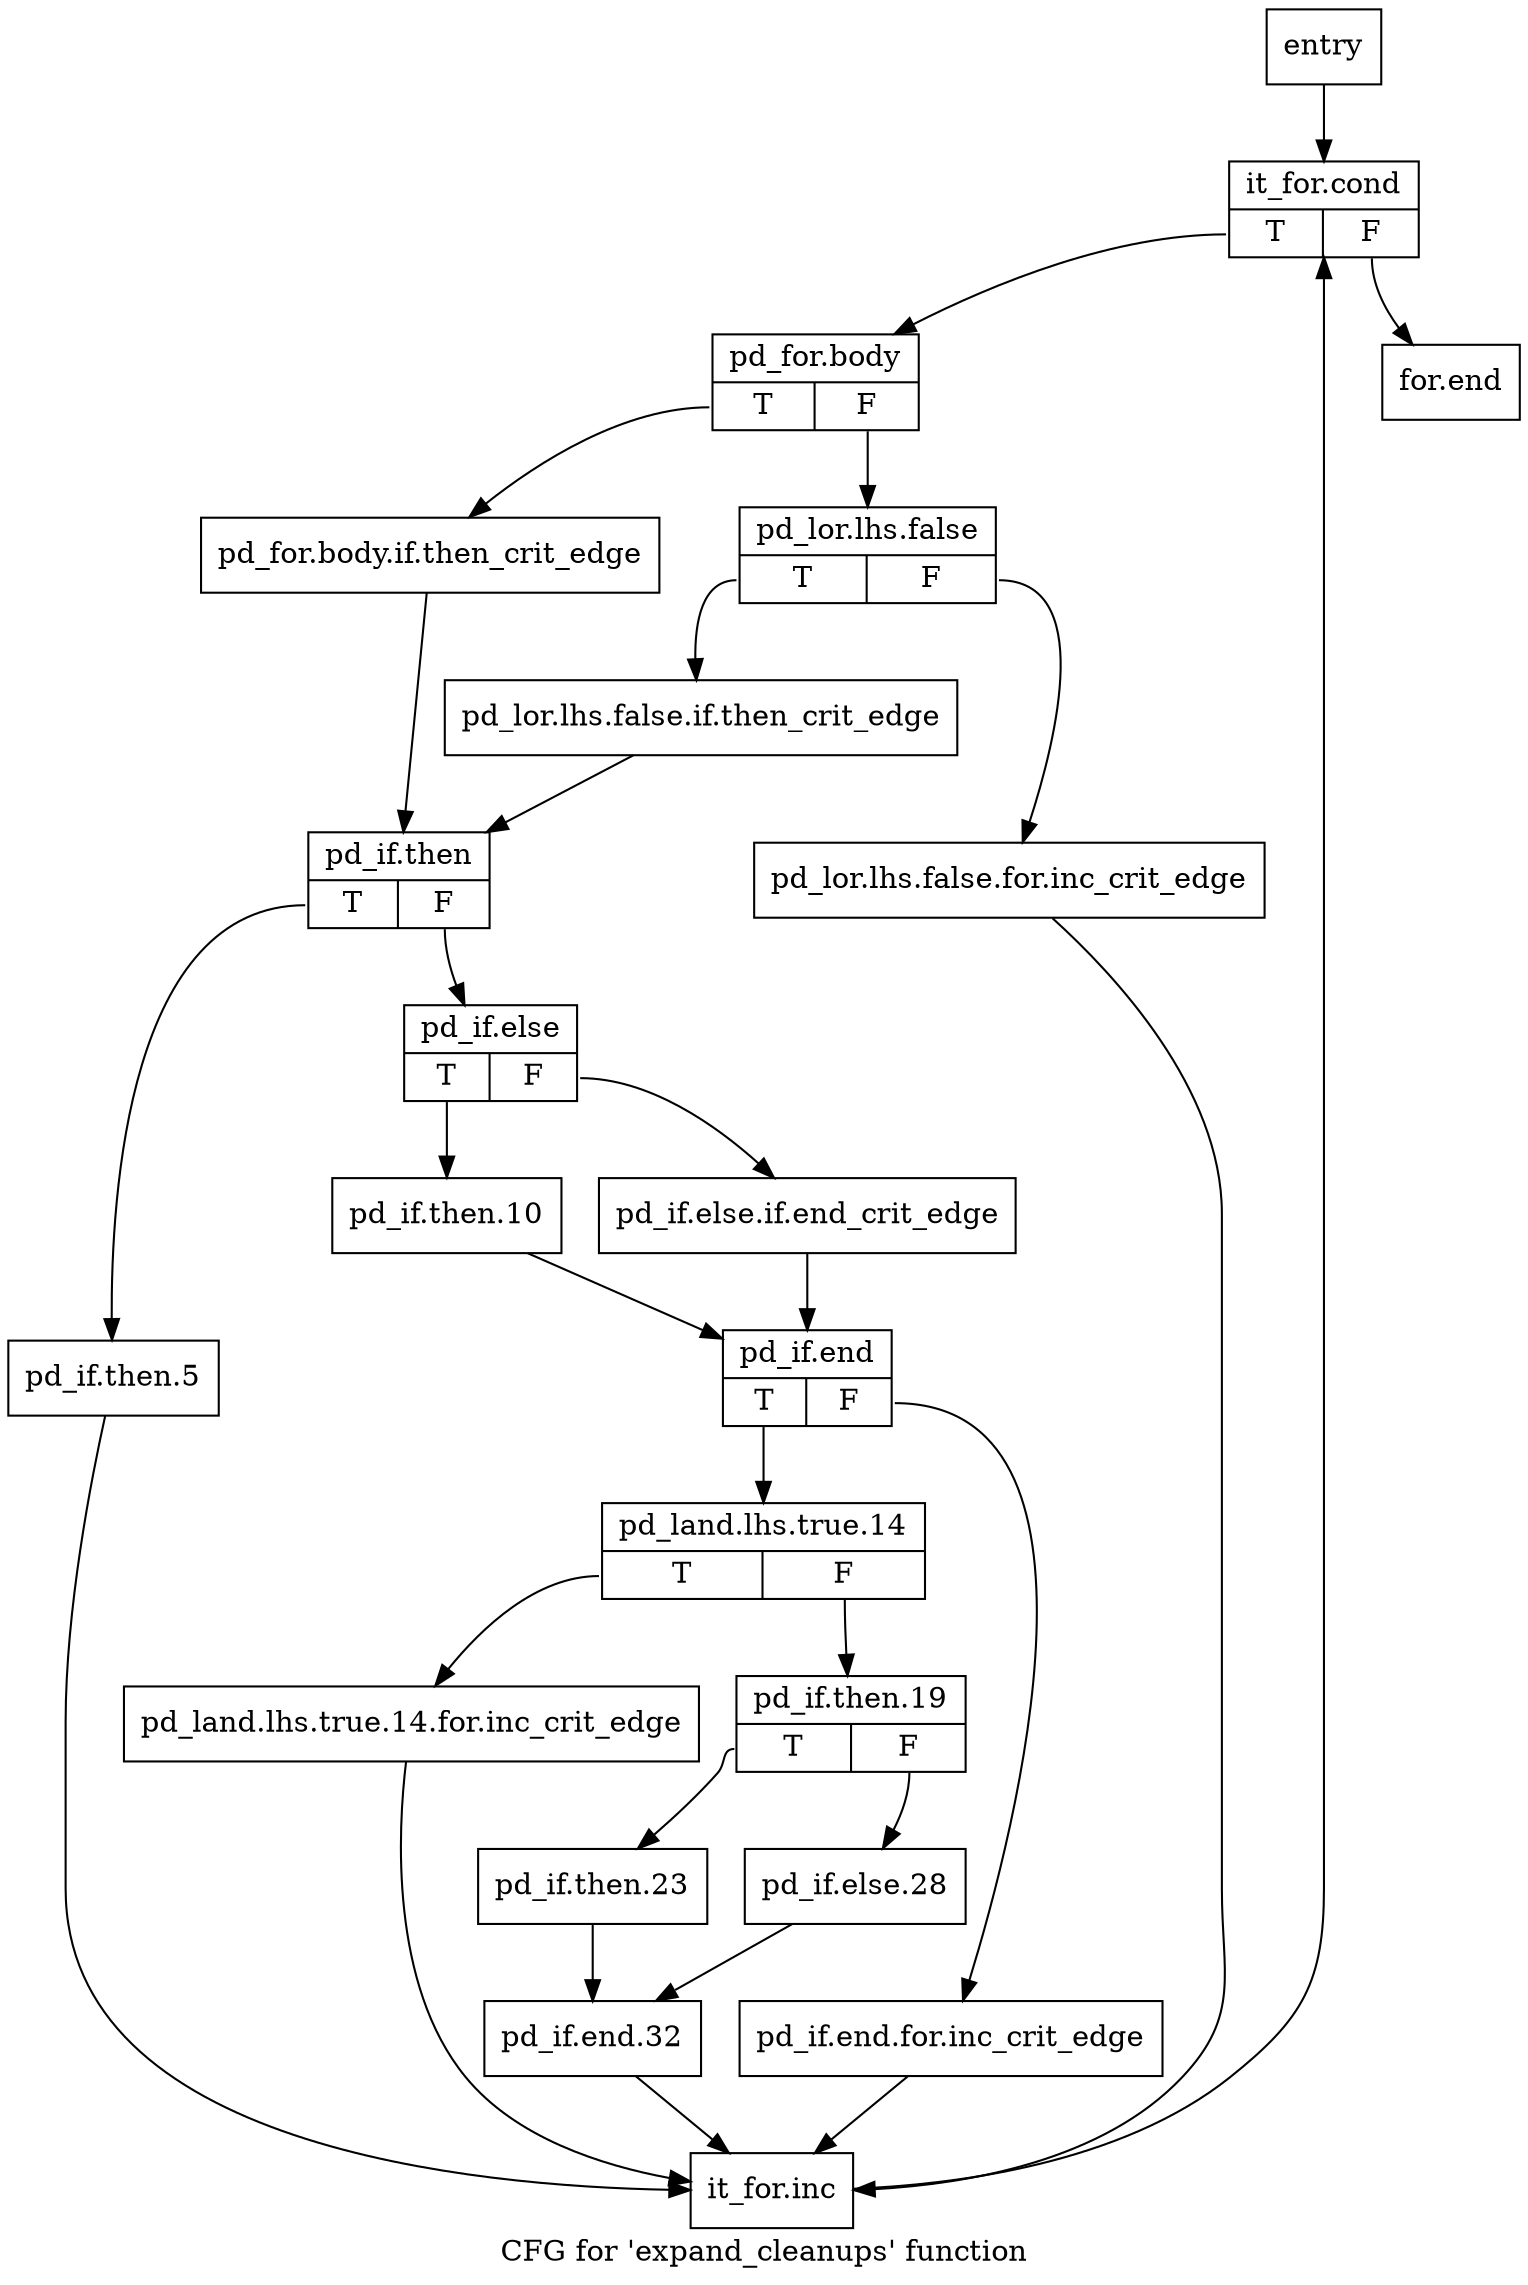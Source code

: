 digraph "CFG for 'expand_cleanups' function" {
	label="CFG for 'expand_cleanups' function";

	Node0x93a98a0 [shape=record,label="{entry}"];
	Node0x93a98a0 -> Node0x93a98f0;
	Node0x93a98f0 [shape=record,label="{it_for.cond|{<s0>T|<s1>F}}"];
	Node0x93a98f0:s0 -> Node0x93a9940;
	Node0x93a98f0:s1 -> Node0x93a9f30;
	Node0x93a9940 [shape=record,label="{pd_for.body|{<s0>T|<s1>F}}"];
	Node0x93a9940:s0 -> Node0x93a9990;
	Node0x93a9940:s1 -> Node0x93a99e0;
	Node0x93a9990 [shape=record,label="{pd_for.body.if.then_crit_edge}"];
	Node0x93a9990 -> Node0x93a9ad0;
	Node0x93a99e0 [shape=record,label="{pd_lor.lhs.false|{<s0>T|<s1>F}}"];
	Node0x93a99e0:s0 -> Node0x93a9a80;
	Node0x93a99e0:s1 -> Node0x93a9a30;
	Node0x93a9a30 [shape=record,label="{pd_lor.lhs.false.for.inc_crit_edge}"];
	Node0x93a9a30 -> Node0x93a9ee0;
	Node0x93a9a80 [shape=record,label="{pd_lor.lhs.false.if.then_crit_edge}"];
	Node0x93a9a80 -> Node0x93a9ad0;
	Node0x93a9ad0 [shape=record,label="{pd_if.then|{<s0>T|<s1>F}}"];
	Node0x93a9ad0:s0 -> Node0x93a9b20;
	Node0x93a9ad0:s1 -> Node0x93a9b70;
	Node0x93a9b20 [shape=record,label="{pd_if.then.5}"];
	Node0x93a9b20 -> Node0x93a9ee0;
	Node0x93a9b70 [shape=record,label="{pd_if.else|{<s0>T|<s1>F}}"];
	Node0x93a9b70:s0 -> Node0x93a9c10;
	Node0x93a9b70:s1 -> Node0x93a9bc0;
	Node0x93a9bc0 [shape=record,label="{pd_if.else.if.end_crit_edge}"];
	Node0x93a9bc0 -> Node0x93a9c60;
	Node0x93a9c10 [shape=record,label="{pd_if.then.10}"];
	Node0x93a9c10 -> Node0x93a9c60;
	Node0x93a9c60 [shape=record,label="{pd_if.end|{<s0>T|<s1>F}}"];
	Node0x93a9c60:s0 -> Node0x93a9d00;
	Node0x93a9c60:s1 -> Node0x93a9cb0;
	Node0x93a9cb0 [shape=record,label="{pd_if.end.for.inc_crit_edge}"];
	Node0x93a9cb0 -> Node0x93a9ee0;
	Node0x93a9d00 [shape=record,label="{pd_land.lhs.true.14|{<s0>T|<s1>F}}"];
	Node0x93a9d00:s0 -> Node0x93a9d50;
	Node0x93a9d00:s1 -> Node0x93a9da0;
	Node0x93a9d50 [shape=record,label="{pd_land.lhs.true.14.for.inc_crit_edge}"];
	Node0x93a9d50 -> Node0x93a9ee0;
	Node0x93a9da0 [shape=record,label="{pd_if.then.19|{<s0>T|<s1>F}}"];
	Node0x93a9da0:s0 -> Node0x93a9df0;
	Node0x93a9da0:s1 -> Node0x93a9e40;
	Node0x93a9df0 [shape=record,label="{pd_if.then.23}"];
	Node0x93a9df0 -> Node0x93a9e90;
	Node0x93a9e40 [shape=record,label="{pd_if.else.28}"];
	Node0x93a9e40 -> Node0x93a9e90;
	Node0x93a9e90 [shape=record,label="{pd_if.end.32}"];
	Node0x93a9e90 -> Node0x93a9ee0;
	Node0x93a9ee0 [shape=record,label="{it_for.inc}"];
	Node0x93a9ee0 -> Node0x93a98f0;
	Node0x93a9f30 [shape=record,label="{for.end}"];
}
